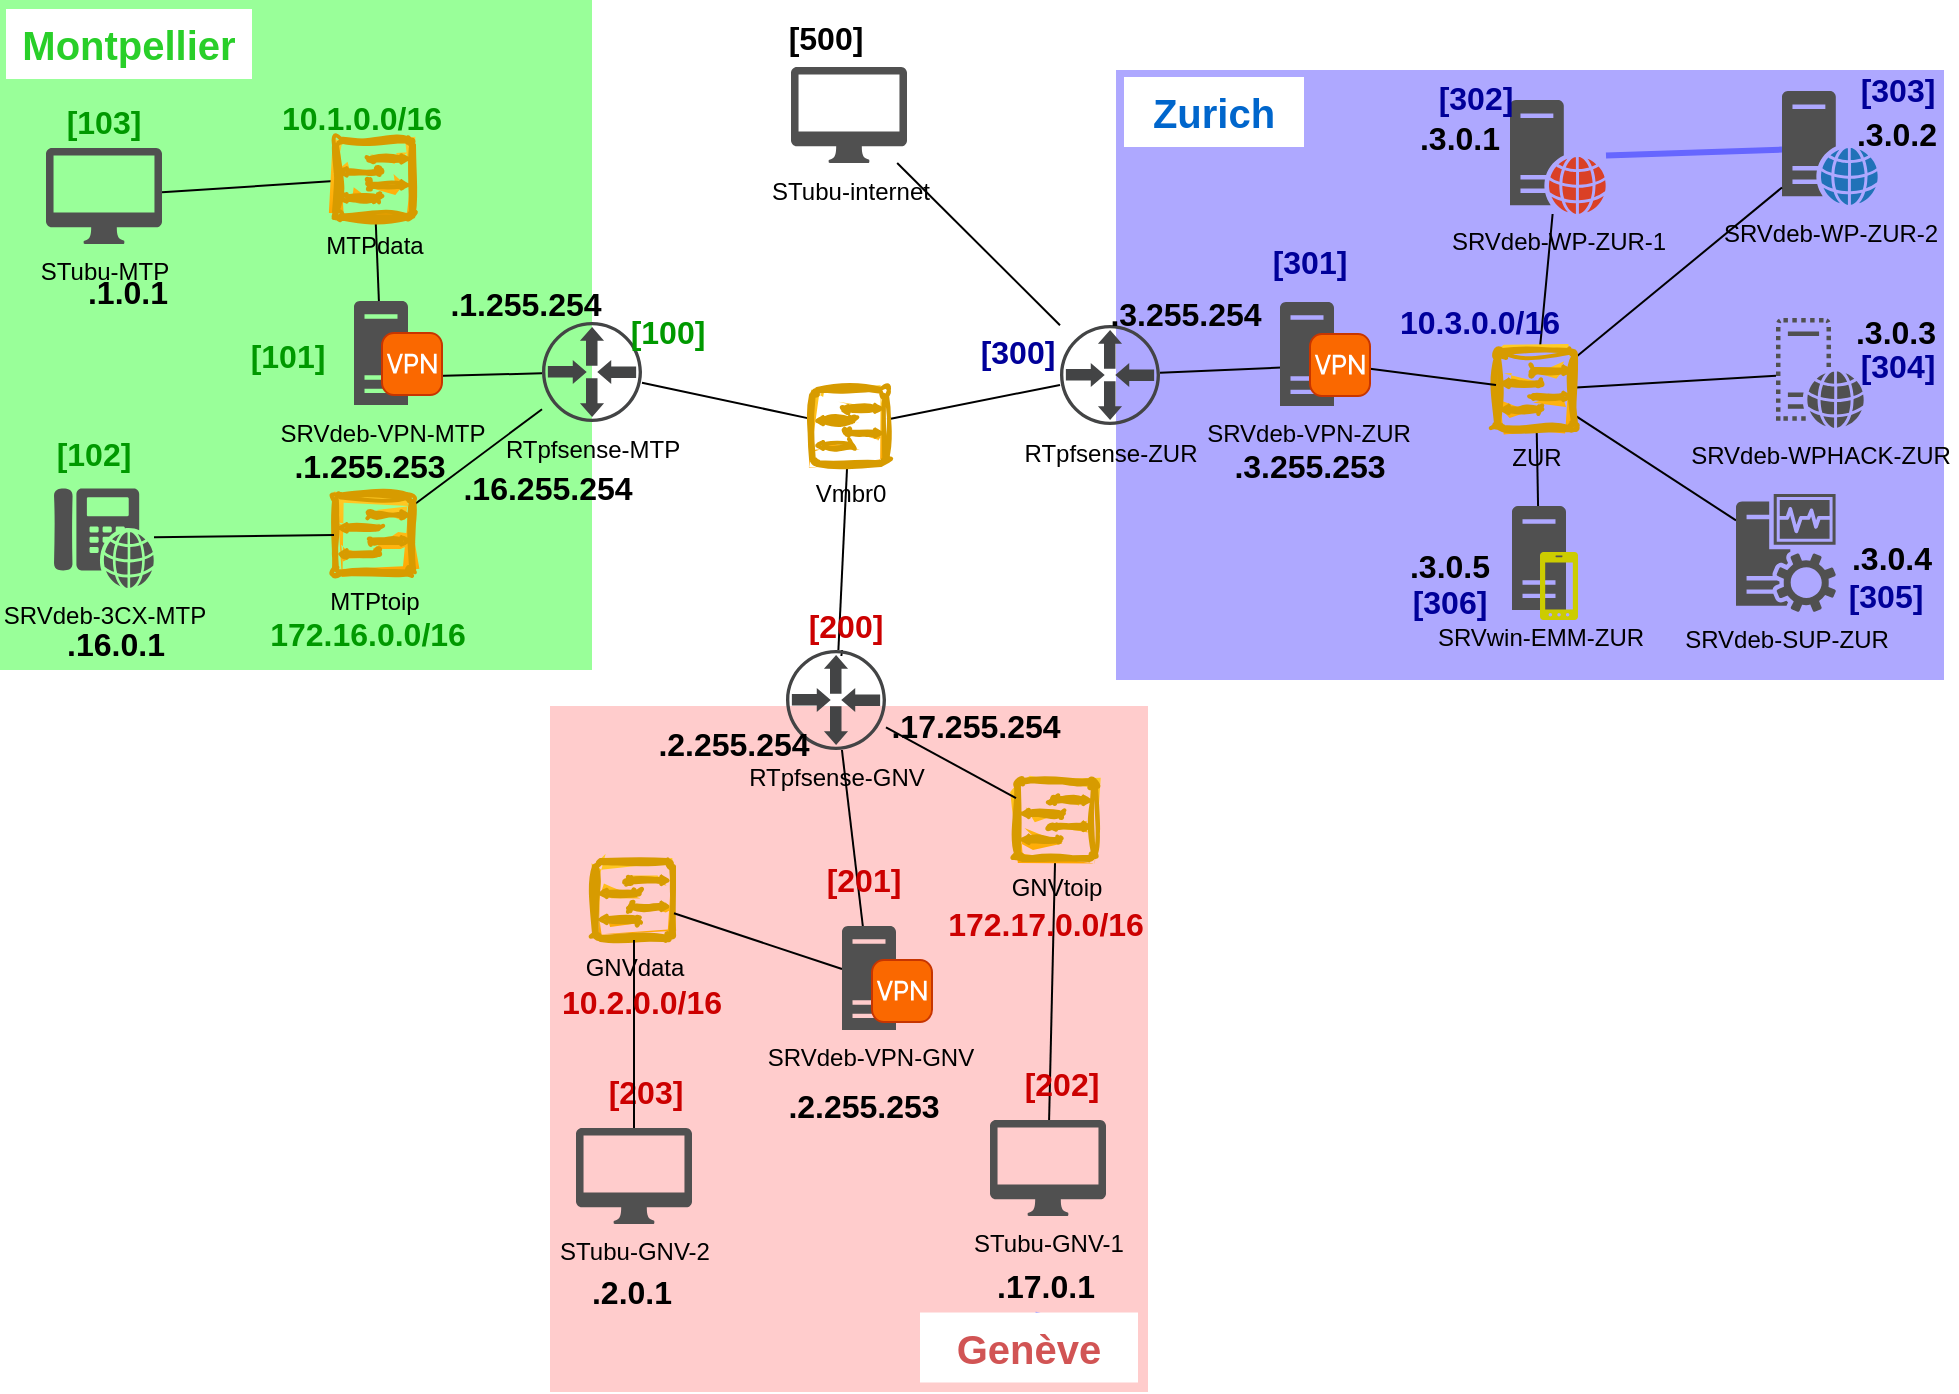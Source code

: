 <mxfile>
    <diagram id="Ova_cbhtESrP1cNoYYQZ" name="Page-1">
        <mxGraphModel dx="2043" dy="1098" grid="0" gridSize="10" guides="1" tooltips="1" connect="1" arrows="1" fold="1" page="0" pageScale="1" pageWidth="850" pageHeight="1100" background="#ffffff" math="0" shadow="0">
            <root>
                <mxCell id="0"/>
                <mxCell id="1" parent="0"/>
                <mxCell id="69" value="" style="rounded=0;whiteSpace=wrap;html=1;strokeColor=none;strokeWidth=3;fillColor=#AEA8FF;" parent="1" vertex="1">
                    <mxGeometry x="507" y="-6" width="414" height="305" as="geometry"/>
                </mxCell>
                <mxCell id="67" value="" style="rounded=0;whiteSpace=wrap;html=1;strokeColor=none;strokeWidth=3;fillColor=#99FF99;" parent="1" vertex="1">
                    <mxGeometry x="-51" y="-41" width="296" height="335" as="geometry"/>
                </mxCell>
                <mxCell id="68" value="" style="rounded=0;whiteSpace=wrap;html=1;strokeColor=none;strokeWidth=3;fillColor=#FFCCCC;fontColor=none;noLabel=1;labelBorderColor=none;" parent="1" vertex="1">
                    <mxGeometry x="224" y="312" width="299" height="343" as="geometry"/>
                </mxCell>
                <mxCell id="71" style="edgeStyle=none;html=1;strokeColor=#6666FF;startArrow=none;startFill=0;endArrow=none;endFill=0;fontStyle=0;strokeWidth=3;" parent="1" source="3" target="4" edge="1">
                    <mxGeometry relative="1" as="geometry"/>
                </mxCell>
                <mxCell id="3" value="&lt;font color=&quot;#000000&quot;&gt;SRVdeb-WP-ZUR-1&lt;br&gt;&lt;/font&gt;" style="sketch=0;pointerEvents=1;shadow=0;dashed=0;html=1;strokeColor=none;fillColor=#505050;labelPosition=center;verticalLabelPosition=bottom;verticalAlign=top;outlineConnect=0;align=center;shape=mxgraph.office.servers.web_server_orange;" parent="1" vertex="1">
                    <mxGeometry x="704" y="9" width="48" height="57" as="geometry"/>
                </mxCell>
                <mxCell id="4" value="&lt;span style=&quot;color: rgb(0, 0, 0);&quot;&gt;SRVdeb-WP-ZUR-2&lt;/span&gt;" style="sketch=0;pointerEvents=1;shadow=0;dashed=0;html=1;strokeColor=none;fillColor=#505050;labelPosition=center;verticalLabelPosition=bottom;verticalAlign=top;outlineConnect=0;align=center;shape=mxgraph.office.servers.web_server_blue;" parent="1" vertex="1">
                    <mxGeometry x="840" y="4.5" width="48" height="57" as="geometry"/>
                </mxCell>
                <mxCell id="6" value="&lt;span style=&quot;color: rgb(0, 0, 0);&quot;&gt;SRVdeb-WPHACK-ZUR&lt;/span&gt;" style="sketch=0;pointerEvents=1;shadow=0;dashed=0;html=1;strokeColor=none;fillColor=#505050;labelPosition=center;verticalLabelPosition=bottom;verticalAlign=top;outlineConnect=0;align=center;shape=mxgraph.office.servers.virtual_web_server;" parent="1" vertex="1">
                    <mxGeometry x="837" y="118" width="44" height="55" as="geometry"/>
                </mxCell>
                <mxCell id="42" style="edgeStyle=none;html=1;strokeColor=#000000;startArrow=none;startFill=0;endArrow=none;endFill=0;" parent="1" source="98" target="14" edge="1">
                    <mxGeometry relative="1" as="geometry">
                        <mxPoint x="76" y="77.25" as="targetPoint"/>
                        <mxPoint x="26" y="45.583" as="sourcePoint"/>
                    </mxGeometry>
                </mxCell>
                <mxCell id="58" style="edgeStyle=none;html=1;strokeColor=#000000;startArrow=none;startFill=0;endArrow=none;endFill=0;" parent="1" source="10" target="12" edge="1">
                    <mxGeometry relative="1" as="geometry"/>
                </mxCell>
                <mxCell id="10" value="&lt;font color=&quot;#000000&quot;&gt;STubu-internet&lt;/font&gt;" style="sketch=0;pointerEvents=1;shadow=0;dashed=0;html=1;strokeColor=none;fillColor=#505050;labelPosition=center;verticalLabelPosition=bottom;verticalAlign=top;outlineConnect=0;align=center;shape=mxgraph.office.devices.mac_client;" parent="1" vertex="1">
                    <mxGeometry x="344.5" y="-7.5" width="58" height="48" as="geometry"/>
                </mxCell>
                <mxCell id="183" style="edgeStyle=none;html=1;strokeColor=#000000;fontSize=27;fontColor=#000000;startArrow=none;startFill=0;endArrow=none;endFill=0;" parent="1" source="11" target="92" edge="1">
                    <mxGeometry relative="1" as="geometry"/>
                </mxCell>
                <mxCell id="11" value="&lt;span style=&quot;color: rgb(0, 0, 0);&quot;&gt;RTpfsense-MTP&lt;/span&gt;" style="sketch=0;pointerEvents=1;shadow=0;dashed=0;html=1;strokeColor=none;fillColor=#434445;aspect=fixed;labelPosition=center;verticalLabelPosition=bottom;verticalAlign=top;align=center;outlineConnect=0;shape=mxgraph.vvd.physical_upstream_router;" parent="1" vertex="1">
                    <mxGeometry x="220" y="120" width="50" height="50" as="geometry"/>
                </mxCell>
                <mxCell id="52" style="edgeStyle=none;html=1;strokeColor=#000000;startArrow=none;startFill=0;endArrow=none;endFill=0;" parent="1" target="19" edge="1">
                    <mxGeometry relative="1" as="geometry">
                        <mxPoint x="369.676" y="287" as="sourcePoint"/>
                    </mxGeometry>
                </mxCell>
                <mxCell id="123" value="" style="edgeStyle=none;html=1;strokeColor=#000000;fontSize=27;fontColor=#000000;startArrow=none;startFill=0;endArrow=none;endFill=0;" parent="1" source="12" target="116" edge="1">
                    <mxGeometry relative="1" as="geometry">
                        <mxPoint x="523" y="144.277" as="sourcePoint"/>
                    </mxGeometry>
                </mxCell>
                <mxCell id="185" style="edgeStyle=none;html=1;strokeColor=#000000;fontSize=27;fontColor=#000000;startArrow=none;startFill=0;endArrow=none;endFill=0;" parent="1" source="12" target="92" edge="1">
                    <mxGeometry relative="1" as="geometry">
                        <mxPoint x="421.333" y="164.0" as="targetPoint"/>
                    </mxGeometry>
                </mxCell>
                <mxCell id="12" value="&lt;span style=&quot;color: rgb(0, 0, 0);&quot;&gt;RTpfsense-ZUR&lt;/span&gt;" style="sketch=0;pointerEvents=1;shadow=0;dashed=0;html=1;strokeColor=none;fillColor=#434445;aspect=fixed;labelPosition=center;verticalLabelPosition=bottom;verticalAlign=top;align=center;outlineConnect=0;shape=mxgraph.vvd.physical_upstream_router;" parent="1" vertex="1">
                    <mxGeometry x="479" y="121.5" width="50" height="50" as="geometry"/>
                </mxCell>
                <mxCell id="50" style="edgeStyle=none;html=1;strokeColor=#000000;startArrow=none;startFill=0;endArrow=none;endFill=0;exitX=0.879;exitY=0.694;exitDx=0;exitDy=0;exitPerimeter=0;" parent="1" source="120" target="11" edge="1">
                    <mxGeometry relative="1" as="geometry"/>
                </mxCell>
                <mxCell id="129" value="" style="edgeStyle=none;html=1;strokeColor=#000000;fontSize=27;fontColor=#000000;startArrow=none;startFill=0;endArrow=none;endFill=0;" parent="1" source="14" target="119" edge="1">
                    <mxGeometry relative="1" as="geometry"/>
                </mxCell>
                <mxCell id="14" value="&lt;font color=&quot;#000000&quot;&gt;MTPdata&lt;/font&gt;" style="pointerEvents=1;shadow=0;dashed=0;html=1;strokeColor=#d79b00;fillColor=#ffcd28;aspect=fixed;labelPosition=center;verticalLabelPosition=bottom;verticalAlign=top;align=center;outlineConnect=0;shape=mxgraph.vvd.switch;strokeWidth=2;gradientColor=#ffa500;sketch=1;curveFitting=1;jiggle=2;" parent="1" vertex="1">
                    <mxGeometry x="116" y="28.25" width="40" height="40" as="geometry"/>
                </mxCell>
                <mxCell id="130" style="edgeStyle=none;html=1;strokeColor=#000000;fontSize=27;fontColor=#000000;startArrow=none;startFill=0;endArrow=none;endFill=0;" parent="1" source="15" target="11" edge="1">
                    <mxGeometry relative="1" as="geometry"/>
                </mxCell>
                <mxCell id="15" value="&lt;span style=&quot;color: rgb(0, 0, 0);&quot;&gt;MTPtoip&lt;/span&gt;" style="pointerEvents=1;shadow=0;dashed=0;html=1;strokeColor=#d79b00;fillColor=#ffcd28;aspect=fixed;labelPosition=center;verticalLabelPosition=bottom;verticalAlign=top;align=center;outlineConnect=0;shape=mxgraph.vvd.switch;strokeWidth=2;gradientColor=#ffa500;sketch=1;curveFitting=1;jiggle=2;" parent="1" vertex="1">
                    <mxGeometry x="116" y="206.25" width="40" height="40" as="geometry"/>
                </mxCell>
                <mxCell id="16" value="&lt;font color=&quot;#000000&quot;&gt;GNVdata&lt;/font&gt;" style="pointerEvents=1;shadow=0;dashed=0;html=1;strokeColor=#d79b00;fillColor=#ffcd28;aspect=fixed;labelPosition=center;verticalLabelPosition=bottom;verticalAlign=top;align=center;outlineConnect=0;shape=mxgraph.vvd.switch;strokeWidth=2;gradientColor=#ffa500;sketch=1;curveFitting=1;jiggle=2;" parent="1" vertex="1">
                    <mxGeometry x="246" y="389" width="40" height="40" as="geometry"/>
                </mxCell>
                <mxCell id="65" style="edgeStyle=none;html=1;strokeColor=#000000;startArrow=none;startFill=0;endArrow=none;endFill=0;" parent="1" source="17" target="75" edge="1">
                    <mxGeometry relative="1" as="geometry">
                        <mxPoint x="501.857" y="522.5" as="targetPoint"/>
                    </mxGeometry>
                </mxCell>
                <mxCell id="17" value="&lt;font color=&quot;#000000&quot;&gt;GNVtoip&lt;/font&gt;" style="pointerEvents=1;shadow=0;dashed=0;html=1;strokeColor=#d79b00;fillColor=#ffcd28;aspect=fixed;labelPosition=center;verticalLabelPosition=bottom;verticalAlign=top;align=center;outlineConnect=0;shape=mxgraph.vvd.switch;strokeWidth=2;gradientColor=#ffa500;sketch=1;curveFitting=1;jiggle=2;fillStyle=solid;" parent="1" vertex="1">
                    <mxGeometry x="457" y="349" width="40" height="40" as="geometry"/>
                </mxCell>
                <mxCell id="64" style="edgeStyle=none;html=1;strokeColor=#000000;startArrow=none;startFill=0;endArrow=none;endFill=0;" parent="1" source="19" target="17" edge="1">
                    <mxGeometry relative="1" as="geometry">
                        <mxPoint x="402" y="317.959" as="sourcePoint"/>
                    </mxGeometry>
                </mxCell>
                <mxCell id="184" value="" style="edgeStyle=none;html=1;strokeColor=#000000;fontSize=27;fontColor=#000000;startArrow=none;startFill=0;endArrow=none;endFill=0;" parent="1" source="19" target="92" edge="1">
                    <mxGeometry relative="1" as="geometry"/>
                </mxCell>
                <mxCell id="19" value="&lt;span style=&quot;color: rgb(0, 0, 0);&quot;&gt;RTpfsense-GNV&lt;/span&gt;" style="sketch=0;pointerEvents=1;shadow=0;dashed=0;html=1;strokeColor=none;fillColor=#434445;aspect=fixed;labelPosition=center;verticalLabelPosition=bottom;verticalAlign=top;align=center;outlineConnect=0;shape=mxgraph.vvd.physical_upstream_router;" parent="1" vertex="1">
                    <mxGeometry x="342" y="284" width="50" height="50" as="geometry"/>
                </mxCell>
                <mxCell id="41" value="&lt;span style=&quot;color: rgb(0, 0, 0); font-weight: 400;&quot;&gt;STubu-GNV-2&lt;/span&gt;" style="sketch=0;pointerEvents=1;shadow=0;dashed=0;html=1;strokeColor=none;fillColor=#505050;labelPosition=center;verticalLabelPosition=bottom;verticalAlign=top;outlineConnect=0;align=center;shape=mxgraph.office.devices.mac_client;fontStyle=1" parent="1" vertex="1">
                    <mxGeometry x="237" y="523" width="58" height="48" as="geometry"/>
                </mxCell>
                <mxCell id="44" style="edgeStyle=none;html=1;strokeColor=#000000;startArrow=none;startFill=0;endArrow=none;endFill=0;" parent="1" source="99" target="15" edge="1">
                    <mxGeometry relative="1" as="geometry">
                        <mxPoint x="126" y="72.492" as="targetPoint"/>
                        <mxPoint x="44" y="222.705" as="sourcePoint"/>
                    </mxGeometry>
                </mxCell>
                <mxCell id="62" style="edgeStyle=none;html=1;strokeColor=#000000;startArrow=none;startFill=0;endArrow=none;endFill=0;" parent="1" source="121" target="16" edge="1">
                    <mxGeometry relative="1" as="geometry">
                        <mxPoint x="358" y="421.023" as="sourcePoint"/>
                    </mxGeometry>
                </mxCell>
                <mxCell id="59" style="edgeStyle=none;html=1;strokeColor=#000000;startArrow=none;startFill=0;endArrow=none;endFill=0;" parent="1" source="73" target="3" edge="1">
                    <mxGeometry relative="1" as="geometry">
                        <mxPoint x="721.139" y="132" as="sourcePoint"/>
                    </mxGeometry>
                </mxCell>
                <mxCell id="60" style="edgeStyle=none;html=1;strokeColor=#000000;startArrow=none;startFill=0;endArrow=none;endFill=0;" parent="1" source="73" target="4" edge="1">
                    <mxGeometry relative="1" as="geometry">
                        <mxPoint x="732" y="139.054" as="sourcePoint"/>
                    </mxGeometry>
                </mxCell>
                <mxCell id="61" style="edgeStyle=none;html=1;strokeColor=#000000;startArrow=none;startFill=0;endArrow=none;endFill=0;" parent="1" source="73" target="6" edge="1">
                    <mxGeometry relative="1" as="geometry">
                        <mxPoint x="725.4" y="176" as="sourcePoint"/>
                    </mxGeometry>
                </mxCell>
                <mxCell id="79" style="edgeStyle=none;html=1;strokeColor=#000000;startArrow=none;startFill=0;endArrow=none;endFill=0;" parent="1" source="73" target="78" edge="1">
                    <mxGeometry relative="1" as="geometry"/>
                </mxCell>
                <mxCell id="86" value="" style="edgeStyle=none;html=1;strokeColor=#000000;startArrow=none;startFill=0;endArrow=none;endFill=0;" parent="1" source="73" edge="1">
                    <mxGeometry relative="1" as="geometry">
                        <mxPoint x="718.036" y="212" as="targetPoint"/>
                    </mxGeometry>
                </mxCell>
                <mxCell id="73" value="&lt;font color=&quot;#000000&quot;&gt;ZUR&lt;/font&gt;" style="pointerEvents=1;shadow=0;dashed=0;html=1;strokeColor=#d79b00;fillColor=#ffcd28;aspect=fixed;labelPosition=center;verticalLabelPosition=bottom;verticalAlign=top;align=center;outlineConnect=0;shape=mxgraph.vvd.switch;strokeWidth=2;gradientColor=#ffa500;sketch=1;curveFitting=1;jiggle=2;" parent="1" vertex="1">
                    <mxGeometry x="697" y="134" width="40" height="40" as="geometry"/>
                </mxCell>
                <mxCell id="75" value="&lt;span style=&quot;color: rgb(0, 0, 0);&quot;&gt;STubu-GNV-1&lt;/span&gt;" style="sketch=0;pointerEvents=1;shadow=0;dashed=0;html=1;strokeColor=none;fillColor=#505050;labelPosition=center;verticalLabelPosition=bottom;verticalAlign=top;outlineConnect=0;align=center;shape=mxgraph.office.devices.mac_client;" parent="1" vertex="1">
                    <mxGeometry x="444" y="519" width="58" height="48" as="geometry"/>
                </mxCell>
                <mxCell id="78" value="&lt;span style=&quot;color: rgb(0, 0, 0);&quot;&gt;SRVdeb-SUP-ZUR&lt;/span&gt;" style="sketch=0;pointerEvents=1;shadow=0;dashed=0;html=1;strokeColor=none;fillColor=#505050;labelPosition=center;verticalLabelPosition=bottom;verticalAlign=top;outlineConnect=0;align=center;shape=mxgraph.office.servers.monitoring_sql_reporting_services;strokeWidth=3;" parent="1" vertex="1">
                    <mxGeometry x="817" y="206" width="50" height="59" as="geometry"/>
                </mxCell>
                <mxCell id="90" value="&lt;span style=&quot;color: rgb(0, 0, 0);&quot;&gt;SRVwin-EMM-ZUR&lt;/span&gt;" style="sketch=0;pointerEvents=1;shadow=0;dashed=0;html=1;strokeColor=none;fillColor=#505050;labelPosition=center;verticalLabelPosition=bottom;verticalAlign=top;outlineConnect=0;align=center;shape=mxgraph.office.servers.server_generic;strokeWidth=3;" parent="1" vertex="1">
                    <mxGeometry x="705" y="212" width="27" height="52" as="geometry"/>
                </mxCell>
                <mxCell id="91" value="" style="sketch=0;pointerEvents=1;shadow=0;dashed=0;html=1;strokeColor=none;fillColor=#CCCC00;labelPosition=center;verticalLabelPosition=bottom;verticalAlign=top;outlineConnect=0;align=center;shape=mxgraph.office.devices.cell_phone_windows_phone_standalone;strokeWidth=3;" parent="1" vertex="1">
                    <mxGeometry x="719" y="235" width="19" height="34" as="geometry"/>
                </mxCell>
                <mxCell id="92" value="&lt;font color=&quot;#000000&quot;&gt;Vmbr0&lt;/font&gt;" style="pointerEvents=1;shadow=0;dashed=0;html=1;strokeColor=#d79b00;fillColor=#ffcd28;aspect=fixed;labelPosition=center;verticalLabelPosition=bottom;verticalAlign=top;align=center;outlineConnect=0;shape=mxgraph.vvd.switch;strokeWidth=2;gradientColor=#ffa500;sketch=1;curveFitting=1;jiggle=2;" parent="1" vertex="1">
                    <mxGeometry x="354.5" y="153.5" width="38" height="38" as="geometry"/>
                </mxCell>
                <mxCell id="95" value="&lt;font style=&quot;font-size: 20px;&quot;&gt;Zurich&lt;/font&gt;" style="text;html=1;strokeColor=none;fillColor=#FFFFFF;align=center;verticalAlign=middle;whiteSpace=wrap;rounded=0;strokeWidth=3;fontColor=#0066CC;fontStyle=1" parent="1" vertex="1">
                    <mxGeometry x="511" y="-2.5" width="90" height="35" as="geometry"/>
                </mxCell>
                <mxCell id="96" value="&lt;font style=&quot;font-size: 20px;&quot;&gt;Montpellier&lt;/font&gt;" style="text;html=1;strokeColor=none;fillColor=#FFFFFF;align=center;verticalAlign=middle;whiteSpace=wrap;rounded=0;strokeWidth=3;fontColor=#29CF29;fontStyle=1" parent="1" vertex="1">
                    <mxGeometry x="-48" y="-36.5" width="123" height="35" as="geometry"/>
                </mxCell>
                <mxCell id="227" value="" style="edgeStyle=none;html=1;strokeColor=#6666FF;strokeWidth=3;fontSize=16;fontColor=#33FF33;startArrow=none;startFill=0;endArrow=none;endFill=0;" parent="1" source="97" target="136" edge="1">
                    <mxGeometry relative="1" as="geometry"/>
                </mxCell>
                <mxCell id="97" value="&lt;font style=&quot;font-size: 20px;&quot;&gt;Genève&lt;/font&gt;" style="text;html=1;strokeColor=none;fillColor=#FFFFFF;align=center;verticalAlign=middle;whiteSpace=wrap;rounded=0;strokeWidth=3;fontColor=#D15454;fontStyle=1" parent="1" vertex="1">
                    <mxGeometry x="409" y="615.25" width="109" height="35" as="geometry"/>
                </mxCell>
                <mxCell id="98" value="&lt;span style=&quot;color: rgb(0, 0, 0);&quot;&gt;STubu-MTP&lt;/span&gt;" style="sketch=0;pointerEvents=1;shadow=0;dashed=0;html=1;strokeColor=none;fillColor=#505050;labelPosition=center;verticalLabelPosition=bottom;verticalAlign=top;outlineConnect=0;align=center;shape=mxgraph.office.devices.mac_client;" parent="1" vertex="1">
                    <mxGeometry x="-28" y="33" width="58" height="48" as="geometry"/>
                </mxCell>
                <mxCell id="99" value="&lt;font color=&quot;#000000&quot;&gt;SRVdeb-3CX-MTP&lt;/font&gt;" style="sketch=0;pointerEvents=1;shadow=0;dashed=0;html=1;strokeColor=none;fillColor=#505050;labelPosition=center;verticalLabelPosition=bottom;verticalAlign=top;outlineConnect=0;align=center;shape=mxgraph.office.devices.phone_voip;" parent="1" vertex="1">
                    <mxGeometry x="-24" y="203" width="50" height="50" as="geometry"/>
                </mxCell>
                <mxCell id="101" value="10.3.0.0/16" style="text;html=1;strokeColor=none;fillColor=none;align=center;verticalAlign=middle;whiteSpace=wrap;rounded=0;strokeWidth=3;fontSize=16;fontColor=#00009C;fontStyle=1" parent="1" vertex="1">
                    <mxGeometry x="659" y="104.5" width="60" height="30" as="geometry"/>
                </mxCell>
                <mxCell id="104" value="&lt;font style=&quot;font-size: 16px;&quot;&gt;&lt;span style=&quot;font-size: 16px;&quot;&gt;172.16.0.0/16&lt;/span&gt;&lt;/font&gt;" style="text;html=1;strokeColor=none;fillColor=none;align=center;verticalAlign=middle;whiteSpace=wrap;rounded=0;strokeWidth=3;fontSize=16;fontColor=#009900;fontStyle=1" parent="1" vertex="1">
                    <mxGeometry x="103" y="261" width="60" height="30" as="geometry"/>
                </mxCell>
                <mxCell id="107" value="&lt;font style=&quot;font-size: 16px;&quot;&gt;10.1.0.0/16&lt;/font&gt;" style="text;html=1;strokeColor=none;fillColor=none;align=center;verticalAlign=middle;whiteSpace=wrap;rounded=0;strokeWidth=3;fontSize=20;fontColor=#009900;fontStyle=1" parent="1" vertex="1">
                    <mxGeometry x="100" y="0.5" width="60" height="30" as="geometry"/>
                </mxCell>
                <mxCell id="108" value="&lt;font style=&quot;font-size: 16px;&quot;&gt;&lt;span style=&quot;font-size: 16px;&quot;&gt;172.17.0.0/16&lt;/span&gt;&lt;/font&gt;" style="text;html=1;strokeColor=none;fillColor=none;align=center;verticalAlign=middle;whiteSpace=wrap;rounded=0;strokeWidth=3;fontSize=16;fontColor=#CC0000;fontStyle=1" parent="1" vertex="1">
                    <mxGeometry x="442" y="406" width="60" height="30" as="geometry"/>
                </mxCell>
                <mxCell id="115" value="&lt;span style=&quot;color: rgb(0, 0, 0);&quot;&gt;SRVdeb-VPN-ZUR&lt;/span&gt;&lt;font color=&quot;#000000&quot;&gt;&lt;br&gt;&lt;/font&gt;" style="sketch=0;pointerEvents=1;shadow=0;dashed=0;html=1;strokeColor=none;fillColor=#505050;labelPosition=center;verticalLabelPosition=bottom;verticalAlign=top;outlineConnect=0;align=center;shape=mxgraph.office.servers.server_generic;strokeWidth=3;" parent="1" vertex="1">
                    <mxGeometry x="589" y="110" width="27" height="52" as="geometry"/>
                </mxCell>
                <mxCell id="124" value="" style="edgeStyle=none;html=1;strokeColor=#000000;fontSize=27;fontColor=#000000;startArrow=none;startFill=0;endArrow=none;endFill=0;" parent="1" source="116" target="73" edge="1">
                    <mxGeometry relative="1" as="geometry"/>
                </mxCell>
                <mxCell id="116" value="" style="html=1;strokeWidth=1;shadow=0;dashed=0;shape=mxgraph.ios7.misc.vpn;fillColor=#fa6800;strokeColor=#C73500;buttonText=;strokeColor2=#222222;fontColor=#000000;fontSize=8;verticalLabelPosition=bottom;verticalAlign=top;align=center;sketch=0;" parent="1" vertex="1">
                    <mxGeometry x="604" y="126" width="30" height="31" as="geometry"/>
                </mxCell>
                <mxCell id="119" value="&lt;font color=&quot;#000000&quot;&gt;SRVdeb-VPN-MTP&lt;br&gt;&lt;/font&gt;" style="sketch=0;pointerEvents=1;shadow=0;dashed=0;html=1;strokeColor=none;fillColor=#505050;labelPosition=center;verticalLabelPosition=bottom;verticalAlign=top;outlineConnect=0;align=center;shape=mxgraph.office.servers.server_generic;strokeWidth=3;" parent="1" vertex="1">
                    <mxGeometry x="126" y="109.5" width="27" height="52" as="geometry"/>
                </mxCell>
                <mxCell id="120" value="" style="html=1;strokeWidth=1;shadow=0;dashed=0;shape=mxgraph.ios7.misc.vpn;fillColor=#fa6800;strokeColor=#C73500;buttonText=;strokeColor2=#222222;fontColor=#000000;fontSize=8;verticalLabelPosition=bottom;verticalAlign=top;align=center;sketch=0;" parent="1" vertex="1">
                    <mxGeometry x="140" y="125.5" width="30" height="31" as="geometry"/>
                </mxCell>
                <mxCell id="121" value="&lt;span style=&quot;color: rgb(0, 0, 0);&quot;&gt;SRVdeb-VPN-GNV&lt;/span&gt;&lt;font color=&quot;#000000&quot;&gt;&lt;br&gt;&lt;/font&gt;" style="sketch=0;pointerEvents=1;shadow=0;dashed=0;html=1;strokeColor=none;fillColor=#505050;labelPosition=center;verticalLabelPosition=bottom;verticalAlign=top;outlineConnect=0;align=center;shape=mxgraph.office.servers.server_generic;strokeWidth=3;" parent="1" vertex="1">
                    <mxGeometry x="370" y="422" width="27" height="52" as="geometry"/>
                </mxCell>
                <mxCell id="122" value="" style="html=1;strokeWidth=1;shadow=0;dashed=0;shape=mxgraph.ios7.misc.vpn;fillColor=#fa6800;strokeColor=#C73500;buttonText=;strokeColor2=#222222;fontColor=#000000;fontSize=8;verticalLabelPosition=bottom;verticalAlign=top;align=center;sketch=0;" parent="1" vertex="1">
                    <mxGeometry x="385" y="439" width="30" height="31" as="geometry"/>
                </mxCell>
                <mxCell id="133" value="&lt;font color=&quot;#000000&quot;&gt;.16.0.1&lt;/font&gt;" style="text;html=1;strokeColor=none;fillColor=none;align=center;verticalAlign=middle;whiteSpace=wrap;rounded=0;strokeWidth=3;fontSize=16;fontColor=#009900;fontStyle=1" parent="1" vertex="1">
                    <mxGeometry x="-23" y="266" width="60" height="30" as="geometry"/>
                </mxCell>
                <mxCell id="134" value="&lt;span style=&quot;color: rgb(0, 0, 0);&quot;&gt;.1.0.1&lt;/span&gt;" style="text;html=1;strokeColor=none;fillColor=none;align=center;verticalAlign=middle;whiteSpace=wrap;rounded=0;strokeWidth=3;fontSize=16;fontColor=#009900;fontStyle=1" parent="1" vertex="1">
                    <mxGeometry x="-17" y="90" width="60" height="30" as="geometry"/>
                </mxCell>
                <mxCell id="135" value="&lt;span style=&quot;color: rgb(0, 0, 0);&quot;&gt;.2.0.1&lt;/span&gt;" style="text;html=1;strokeColor=none;fillColor=none;align=center;verticalAlign=middle;whiteSpace=wrap;rounded=0;strokeWidth=3;fontSize=16;fontColor=#009900;fontStyle=1" parent="1" vertex="1">
                    <mxGeometry x="235" y="590" width="60" height="30" as="geometry"/>
                </mxCell>
                <mxCell id="136" value="&lt;font color=&quot;#000000&quot;&gt;.17.0.1&lt;/font&gt;" style="text;html=1;strokeColor=none;fillColor=none;align=center;verticalAlign=middle;whiteSpace=wrap;rounded=0;strokeWidth=3;fontSize=16;fontColor=#009900;fontStyle=1" parent="1" vertex="1">
                    <mxGeometry x="442" y="587" width="60" height="30" as="geometry"/>
                </mxCell>
                <mxCell id="138" value="&lt;font color=&quot;#000000&quot;&gt;.3.0.1&lt;/font&gt;" style="text;html=1;strokeColor=none;fillColor=none;align=center;verticalAlign=middle;whiteSpace=wrap;rounded=0;strokeWidth=3;fontSize=16;fontColor=#009900;fontStyle=1" parent="1" vertex="1">
                    <mxGeometry x="649" y="12.5" width="60" height="30" as="geometry"/>
                </mxCell>
                <mxCell id="139" value="&lt;span style=&quot;color: rgb(0, 0, 0);&quot;&gt;.3.0.2&lt;/span&gt;" style="text;html=1;strokeColor=none;fillColor=none;align=center;verticalAlign=middle;whiteSpace=wrap;rounded=0;strokeWidth=3;fontSize=16;fontColor=#009900;fontStyle=1" parent="1" vertex="1">
                    <mxGeometry x="873" y="11" width="49" height="30" as="geometry"/>
                </mxCell>
                <mxCell id="140" value="&lt;span style=&quot;color: rgb(0, 0, 0);&quot;&gt;.3.0.3&lt;/span&gt;" style="text;html=1;strokeColor=none;fillColor=none;align=center;verticalAlign=middle;whiteSpace=wrap;rounded=0;strokeWidth=3;fontSize=16;fontColor=#009900;fontStyle=1" parent="1" vertex="1">
                    <mxGeometry x="867" y="109.5" width="60" height="30" as="geometry"/>
                </mxCell>
                <mxCell id="141" value="&lt;span style=&quot;color: rgb(0, 0, 0);&quot;&gt;.3.0.4&lt;/span&gt;" style="text;html=1;strokeColor=none;fillColor=none;align=center;verticalAlign=middle;whiteSpace=wrap;rounded=0;strokeWidth=3;fontSize=16;fontColor=#009900;fontStyle=1" parent="1" vertex="1">
                    <mxGeometry x="865" y="223" width="60" height="30" as="geometry"/>
                </mxCell>
                <mxCell id="143" value="&lt;span style=&quot;color: rgb(0, 0, 0);&quot;&gt;.3.0.5&lt;/span&gt;" style="text;html=1;strokeColor=none;fillColor=none;align=center;verticalAlign=middle;whiteSpace=wrap;rounded=0;strokeWidth=3;fontSize=16;fontColor=#009900;fontStyle=1" parent="1" vertex="1">
                    <mxGeometry x="644" y="227" width="60" height="30" as="geometry"/>
                </mxCell>
                <mxCell id="144" value="&lt;span style=&quot;color: rgb(0, 0, 0);&quot;&gt;.3.255.254&lt;/span&gt;" style="text;html=1;strokeColor=none;fillColor=none;align=center;verticalAlign=middle;whiteSpace=wrap;rounded=0;strokeWidth=3;fontSize=16;fontColor=#009900;fontStyle=1" parent="1" vertex="1">
                    <mxGeometry x="512" y="101" width="60" height="30" as="geometry"/>
                </mxCell>
                <mxCell id="145" value="&lt;span style=&quot;color: rgb(0, 0, 0);&quot;&gt;.1.255.254&lt;/span&gt;" style="text;html=1;strokeColor=none;fillColor=none;align=center;verticalAlign=middle;whiteSpace=wrap;rounded=0;strokeWidth=3;fontSize=16;fontColor=#009900;fontStyle=1" parent="1" vertex="1">
                    <mxGeometry x="182" y="96" width="60" height="30" as="geometry"/>
                </mxCell>
                <mxCell id="146" value="&lt;span style=&quot;color: rgb(0, 0, 0);&quot;&gt;.2.255.254&lt;/span&gt;" style="text;html=1;strokeColor=none;fillColor=none;align=center;verticalAlign=middle;whiteSpace=wrap;rounded=0;strokeWidth=3;fontSize=16;fontColor=#009900;fontStyle=1" parent="1" vertex="1">
                    <mxGeometry x="286" y="316" width="60" height="30" as="geometry"/>
                </mxCell>
                <mxCell id="147" value="&lt;span style=&quot;color: rgb(0, 0, 0);&quot;&gt;.3.255.253&lt;/span&gt;" style="text;html=1;strokeColor=none;fillColor=none;align=center;verticalAlign=middle;whiteSpace=wrap;rounded=0;strokeWidth=3;fontSize=16;fontColor=#009900;fontStyle=1" parent="1" vertex="1">
                    <mxGeometry x="574" y="177" width="60" height="30" as="geometry"/>
                </mxCell>
                <mxCell id="149" value="" style="edgeStyle=none;html=1;strokeColor=#000000;startArrow=none;startFill=0;endArrow=none;endFill=0;" parent="1" source="19" target="121" edge="1">
                    <mxGeometry relative="1" as="geometry">
                        <mxPoint x="377.795" y="320" as="sourcePoint"/>
                        <mxPoint x="422" y="424" as="targetPoint"/>
                    </mxGeometry>
                </mxCell>
                <mxCell id="150" value="&lt;span style=&quot;color: rgb(0, 0, 0);&quot;&gt;.1.255.253&lt;/span&gt;" style="text;html=1;strokeColor=none;fillColor=none;align=center;verticalAlign=middle;whiteSpace=wrap;rounded=0;strokeWidth=3;fontSize=16;fontColor=#009900;fontStyle=1" parent="1" vertex="1">
                    <mxGeometry x="104" y="177" width="60" height="30" as="geometry"/>
                </mxCell>
                <mxCell id="154" value="&lt;font&gt;[100]&lt;/font&gt;" style="text;html=1;strokeColor=none;fillColor=none;align=center;verticalAlign=middle;whiteSpace=wrap;rounded=0;strokeWidth=3;fontSize=16;fontColor=#009900;fontStyle=1" parent="1" vertex="1">
                    <mxGeometry x="253" y="109.5" width="60" height="30" as="geometry"/>
                </mxCell>
                <mxCell id="157" value="&lt;font&gt;[300]&lt;/font&gt;" style="text;html=1;strokeColor=none;fillColor=none;align=center;verticalAlign=middle;whiteSpace=wrap;rounded=0;strokeWidth=3;fontSize=16;fontColor=#000099;fontStyle=1" parent="1" vertex="1">
                    <mxGeometry x="428" y="119.5" width="60" height="30" as="geometry"/>
                </mxCell>
                <mxCell id="158" value="&lt;font&gt;[200]&lt;/font&gt;" style="text;html=1;strokeColor=none;fillColor=none;align=center;verticalAlign=middle;whiteSpace=wrap;rounded=0;strokeWidth=3;fontSize=16;fontColor=#CC0000;fontStyle=1" parent="1" vertex="1">
                    <mxGeometry x="341.5" y="257" width="60" height="30" as="geometry"/>
                </mxCell>
                <mxCell id="160" value="&lt;font&gt;[101]&lt;/font&gt;" style="text;html=1;strokeColor=none;fillColor=none;align=center;verticalAlign=middle;whiteSpace=wrap;rounded=0;strokeWidth=3;fontSize=16;fontColor=#009900;fontStyle=1" parent="1" vertex="1">
                    <mxGeometry x="63" y="121.5" width="60" height="30" as="geometry"/>
                </mxCell>
                <mxCell id="161" value="&lt;font&gt;[301]&lt;/font&gt;" style="text;html=1;strokeColor=none;fillColor=none;align=center;verticalAlign=middle;whiteSpace=wrap;rounded=0;strokeWidth=3;fontSize=16;fontColor=#000099;fontStyle=1" parent="1" vertex="1">
                    <mxGeometry x="574" y="75" width="60" height="30" as="geometry"/>
                </mxCell>
                <mxCell id="167" value="[201]" style="text;html=1;strokeColor=none;fillColor=none;align=center;verticalAlign=middle;whiteSpace=wrap;rounded=0;strokeWidth=3;fontSize=16;fontColor=#CC0000;fontStyle=1" parent="1" vertex="1">
                    <mxGeometry x="350.5" y="384" width="60" height="30" as="geometry"/>
                </mxCell>
                <mxCell id="168" value="[102]" style="text;html=1;strokeColor=none;fillColor=none;align=center;verticalAlign=middle;whiteSpace=wrap;rounded=0;strokeWidth=3;fontSize=16;fontColor=#009900;fontStyle=1" parent="1" vertex="1">
                    <mxGeometry x="-34" y="171" width="60" height="30" as="geometry"/>
                </mxCell>
                <mxCell id="170" value="[103]" style="text;html=1;strokeColor=none;fillColor=none;align=center;verticalAlign=middle;whiteSpace=wrap;rounded=0;strokeWidth=3;fontSize=16;fontColor=#009900;fontStyle=1" parent="1" vertex="1">
                    <mxGeometry x="-29" y="4.5" width="60" height="30" as="geometry"/>
                </mxCell>
                <mxCell id="177" value="[202]" style="text;html=1;strokeColor=none;fillColor=none;align=center;verticalAlign=middle;whiteSpace=wrap;rounded=0;strokeWidth=3;fontSize=16;fontColor=#CC0000;fontStyle=1" parent="1" vertex="1">
                    <mxGeometry x="450" y="486" width="60" height="30" as="geometry"/>
                </mxCell>
                <mxCell id="188" value="&lt;font&gt;[302]&lt;/font&gt;" style="text;html=1;strokeColor=none;fillColor=none;align=center;verticalAlign=middle;whiteSpace=wrap;rounded=0;strokeWidth=3;fontSize=16;fontColor=#000099;fontStyle=1" parent="1" vertex="1">
                    <mxGeometry x="657" y="-7.5" width="60" height="30" as="geometry"/>
                </mxCell>
                <mxCell id="189" value="[303]" style="text;html=1;strokeColor=none;fillColor=none;align=center;verticalAlign=middle;whiteSpace=wrap;rounded=0;strokeWidth=3;fontSize=16;fontColor=#000099;fontStyle=1" parent="1" vertex="1">
                    <mxGeometry x="867.5" y="-11" width="60" height="30" as="geometry"/>
                </mxCell>
                <mxCell id="190" value="[304]" style="text;html=1;strokeColor=none;fillColor=none;align=center;verticalAlign=middle;whiteSpace=wrap;rounded=0;strokeWidth=3;fontSize=16;fontColor=#000099;fontStyle=1" parent="1" vertex="1">
                    <mxGeometry x="867.5" y="127" width="60" height="30" as="geometry"/>
                </mxCell>
                <mxCell id="191" value="&lt;font&gt;[305]&lt;/font&gt;" style="text;html=1;strokeColor=none;fillColor=none;align=center;verticalAlign=middle;whiteSpace=wrap;rounded=0;strokeWidth=3;fontSize=16;fontColor=#000099;fontStyle=1" parent="1" vertex="1">
                    <mxGeometry x="862" y="242" width="60" height="30" as="geometry"/>
                </mxCell>
                <mxCell id="193" value="&lt;font&gt;[306]&lt;/font&gt;" style="text;html=1;strokeColor=none;fillColor=none;align=center;verticalAlign=middle;whiteSpace=wrap;rounded=0;strokeWidth=3;fontSize=16;fontColor=#000099;fontStyle=1" parent="1" vertex="1">
                    <mxGeometry x="644" y="245" width="60" height="30" as="geometry"/>
                </mxCell>
                <mxCell id="196" value="&lt;span style=&quot;color: rgb(0, 0, 0);&quot;&gt;.2.255.253&lt;/span&gt;" style="text;html=1;strokeColor=none;fillColor=none;align=center;verticalAlign=middle;whiteSpace=wrap;rounded=0;strokeWidth=3;fontSize=16;fontColor=#009900;fontStyle=1" parent="1" vertex="1">
                    <mxGeometry x="350.5" y="497" width="60" height="30" as="geometry"/>
                </mxCell>
                <mxCell id="202" value="[203]" style="text;html=1;strokeColor=none;fillColor=none;align=center;verticalAlign=middle;whiteSpace=wrap;rounded=0;strokeWidth=3;fontSize=16;fontColor=#CC0000;fontStyle=1" parent="1" vertex="1">
                    <mxGeometry x="242" y="490" width="60" height="30" as="geometry"/>
                </mxCell>
                <mxCell id="204" value="" style="edgeStyle=none;html=1;strokeColor=#000000;fontSize=16;fontColor=#0000CC;startArrow=none;startFill=0;endArrow=none;endFill=0;" parent="1" source="41" target="16" edge="1">
                    <mxGeometry relative="1" as="geometry">
                        <mxPoint x="267.639" y="523" as="sourcePoint"/>
                        <mxPoint x="278.433" y="428" as="targetPoint"/>
                    </mxGeometry>
                </mxCell>
                <mxCell id="205" value="&lt;font style=&quot;font-size: 16px;&quot;&gt;10.2.0.0/16&lt;/font&gt;" style="text;html=1;strokeColor=none;fillColor=none;align=center;verticalAlign=middle;whiteSpace=wrap;rounded=0;strokeWidth=3;fontSize=20;fontColor=#CC0000;fontStyle=1" parent="1" vertex="1">
                    <mxGeometry x="240" y="443" width="60" height="30" as="geometry"/>
                </mxCell>
                <mxCell id="222" value="&lt;span style=&quot;color: rgb(0, 0, 0);&quot;&gt;.16.255.254&lt;/span&gt;" style="text;html=1;strokeColor=none;fillColor=none;align=center;verticalAlign=middle;whiteSpace=wrap;rounded=0;strokeWidth=3;fontSize=16;fontColor=#009900;fontStyle=1" parent="1" vertex="1">
                    <mxGeometry x="193" y="188" width="60" height="30" as="geometry"/>
                </mxCell>
                <mxCell id="224" value="&lt;span style=&quot;color: rgb(0, 0, 0);&quot;&gt;.17.255.254&lt;/span&gt;" style="text;html=1;strokeColor=none;fillColor=none;align=center;verticalAlign=middle;whiteSpace=wrap;rounded=0;strokeWidth=3;fontSize=16;fontColor=#009900;fontStyle=1" parent="1" vertex="1">
                    <mxGeometry x="406.5" y="307" width="60" height="30" as="geometry"/>
                </mxCell>
                <mxCell id="226" value="&lt;font color=&quot;#000000&quot;&gt;[500]&lt;/font&gt;" style="text;html=1;strokeColor=none;fillColor=none;align=center;verticalAlign=middle;whiteSpace=wrap;rounded=0;strokeWidth=3;fontSize=16;fontColor=#000099;fontStyle=1" parent="1" vertex="1">
                    <mxGeometry x="332" y="-37.5" width="60" height="30" as="geometry"/>
                </mxCell>
            </root>
        </mxGraphModel>
    </diagram>
</mxfile>